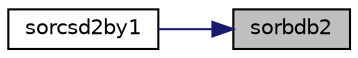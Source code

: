 digraph "sorbdb2"
{
 // LATEX_PDF_SIZE
  edge [fontname="Helvetica",fontsize="10",labelfontname="Helvetica",labelfontsize="10"];
  node [fontname="Helvetica",fontsize="10",shape=record];
  rankdir="RL";
  Node1 [label="sorbdb2",height=0.2,width=0.4,color="black", fillcolor="grey75", style="filled", fontcolor="black",tooltip="SORBDB2"];
  Node1 -> Node2 [dir="back",color="midnightblue",fontsize="10",style="solid",fontname="Helvetica"];
  Node2 [label="sorcsd2by1",height=0.2,width=0.4,color="black", fillcolor="white", style="filled",URL="$sorcsd2by1_8f.html#a2d57126590287389a69bc798fe36854f",tooltip="SORCSD2BY1"];
}
